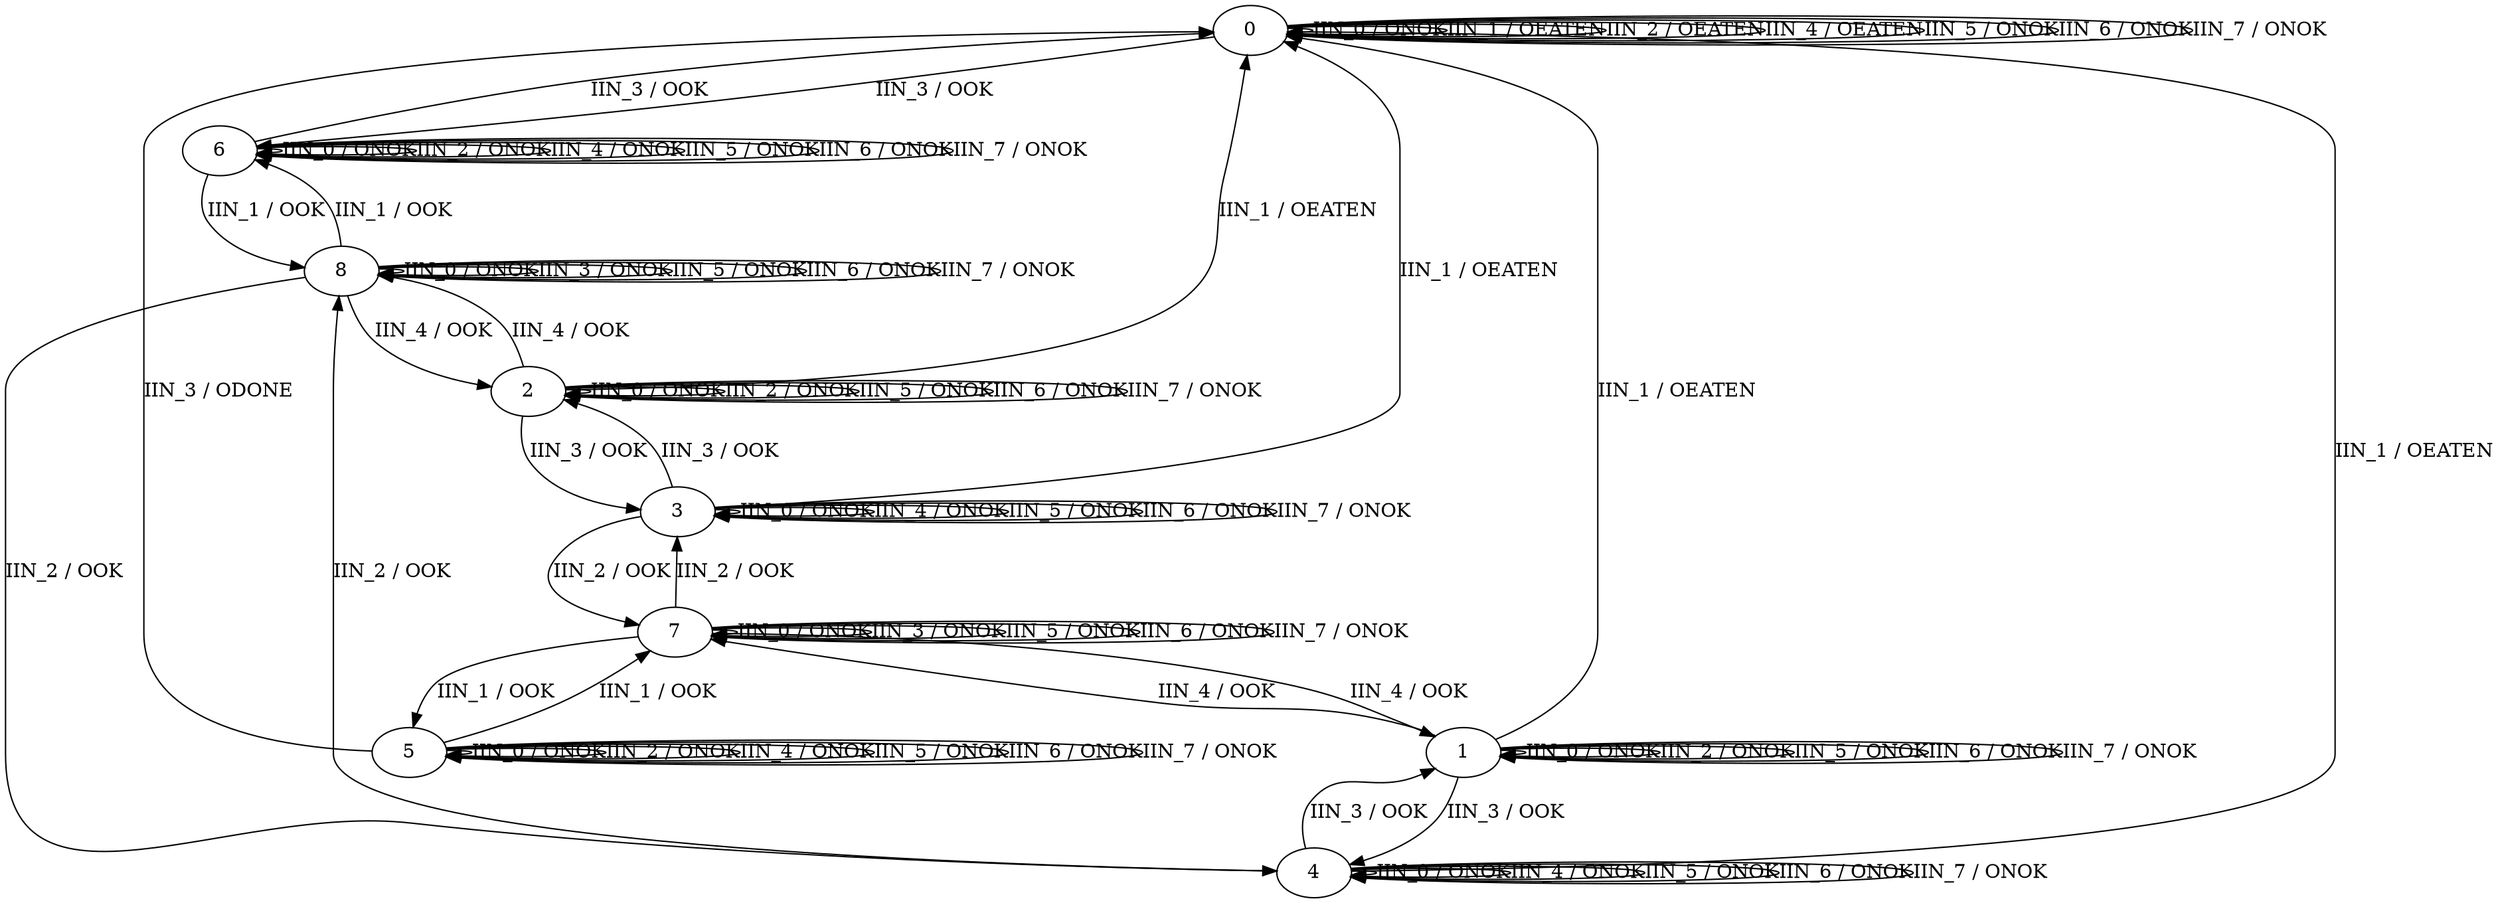 digraph {
0
1
2
3
4
5
6
7
8
0 -> 0 [label="IIN_0 / ONOK"]
0 -> 0 [label="IIN_1 / OEATEN"]
0 -> 0 [label="IIN_2 / OEATEN"]
0 -> 6 [label="IIN_3 / OOK"]
0 -> 0 [label="IIN_4 / OEATEN"]
0 -> 0 [label="IIN_5 / ONOK"]
0 -> 0 [label="IIN_6 / ONOK"]
0 -> 0 [label="IIN_7 / ONOK"]
1 -> 1 [label="IIN_0 / ONOK"]
1 -> 0 [label="IIN_1 / OEATEN"]
1 -> 1 [label="IIN_2 / ONOK"]
1 -> 4 [label="IIN_3 / OOK"]
1 -> 7 [label="IIN_4 / OOK"]
1 -> 1 [label="IIN_5 / ONOK"]
1 -> 1 [label="IIN_6 / ONOK"]
1 -> 1 [label="IIN_7 / ONOK"]
2 -> 2 [label="IIN_0 / ONOK"]
2 -> 0 [label="IIN_1 / OEATEN"]
2 -> 2 [label="IIN_2 / ONOK"]
2 -> 3 [label="IIN_3 / OOK"]
2 -> 8 [label="IIN_4 / OOK"]
2 -> 2 [label="IIN_5 / ONOK"]
2 -> 2 [label="IIN_6 / ONOK"]
2 -> 2 [label="IIN_7 / ONOK"]
3 -> 3 [label="IIN_0 / ONOK"]
3 -> 0 [label="IIN_1 / OEATEN"]
3 -> 7 [label="IIN_2 / OOK"]
3 -> 2 [label="IIN_3 / OOK"]
3 -> 3 [label="IIN_4 / ONOK"]
3 -> 3 [label="IIN_5 / ONOK"]
3 -> 3 [label="IIN_6 / ONOK"]
3 -> 3 [label="IIN_7 / ONOK"]
4 -> 4 [label="IIN_0 / ONOK"]
4 -> 0 [label="IIN_1 / OEATEN"]
4 -> 8 [label="IIN_2 / OOK"]
4 -> 1 [label="IIN_3 / OOK"]
4 -> 4 [label="IIN_4 / ONOK"]
4 -> 4 [label="IIN_5 / ONOK"]
4 -> 4 [label="IIN_6 / ONOK"]
4 -> 4 [label="IIN_7 / ONOK"]
5 -> 5 [label="IIN_0 / ONOK"]
5 -> 7 [label="IIN_1 / OOK"]
5 -> 5 [label="IIN_2 / ONOK"]
5 -> 0 [label="IIN_3 / ODONE"]
5 -> 5 [label="IIN_4 / ONOK"]
5 -> 5 [label="IIN_5 / ONOK"]
5 -> 5 [label="IIN_6 / ONOK"]
5 -> 5 [label="IIN_7 / ONOK"]
6 -> 6 [label="IIN_0 / ONOK"]
6 -> 8 [label="IIN_1 / OOK"]
6 -> 6 [label="IIN_2 / ONOK"]
6 -> 0 [label="IIN_3 / OOK"]
6 -> 6 [label="IIN_4 / ONOK"]
6 -> 6 [label="IIN_5 / ONOK"]
6 -> 6 [label="IIN_6 / ONOK"]
6 -> 6 [label="IIN_7 / ONOK"]
7 -> 7 [label="IIN_0 / ONOK"]
7 -> 5 [label="IIN_1 / OOK"]
7 -> 3 [label="IIN_2 / OOK"]
7 -> 7 [label="IIN_3 / ONOK"]
7 -> 1 [label="IIN_4 / OOK"]
7 -> 7 [label="IIN_5 / ONOK"]
7 -> 7 [label="IIN_6 / ONOK"]
7 -> 7 [label="IIN_7 / ONOK"]
8 -> 8 [label="IIN_0 / ONOK"]
8 -> 6 [label="IIN_1 / OOK"]
8 -> 4 [label="IIN_2 / OOK"]
8 -> 8 [label="IIN_3 / ONOK"]
8 -> 2 [label="IIN_4 / OOK"]
8 -> 8 [label="IIN_5 / ONOK"]
8 -> 8 [label="IIN_6 / ONOK"]
8 -> 8 [label="IIN_7 / ONOK"]
}
